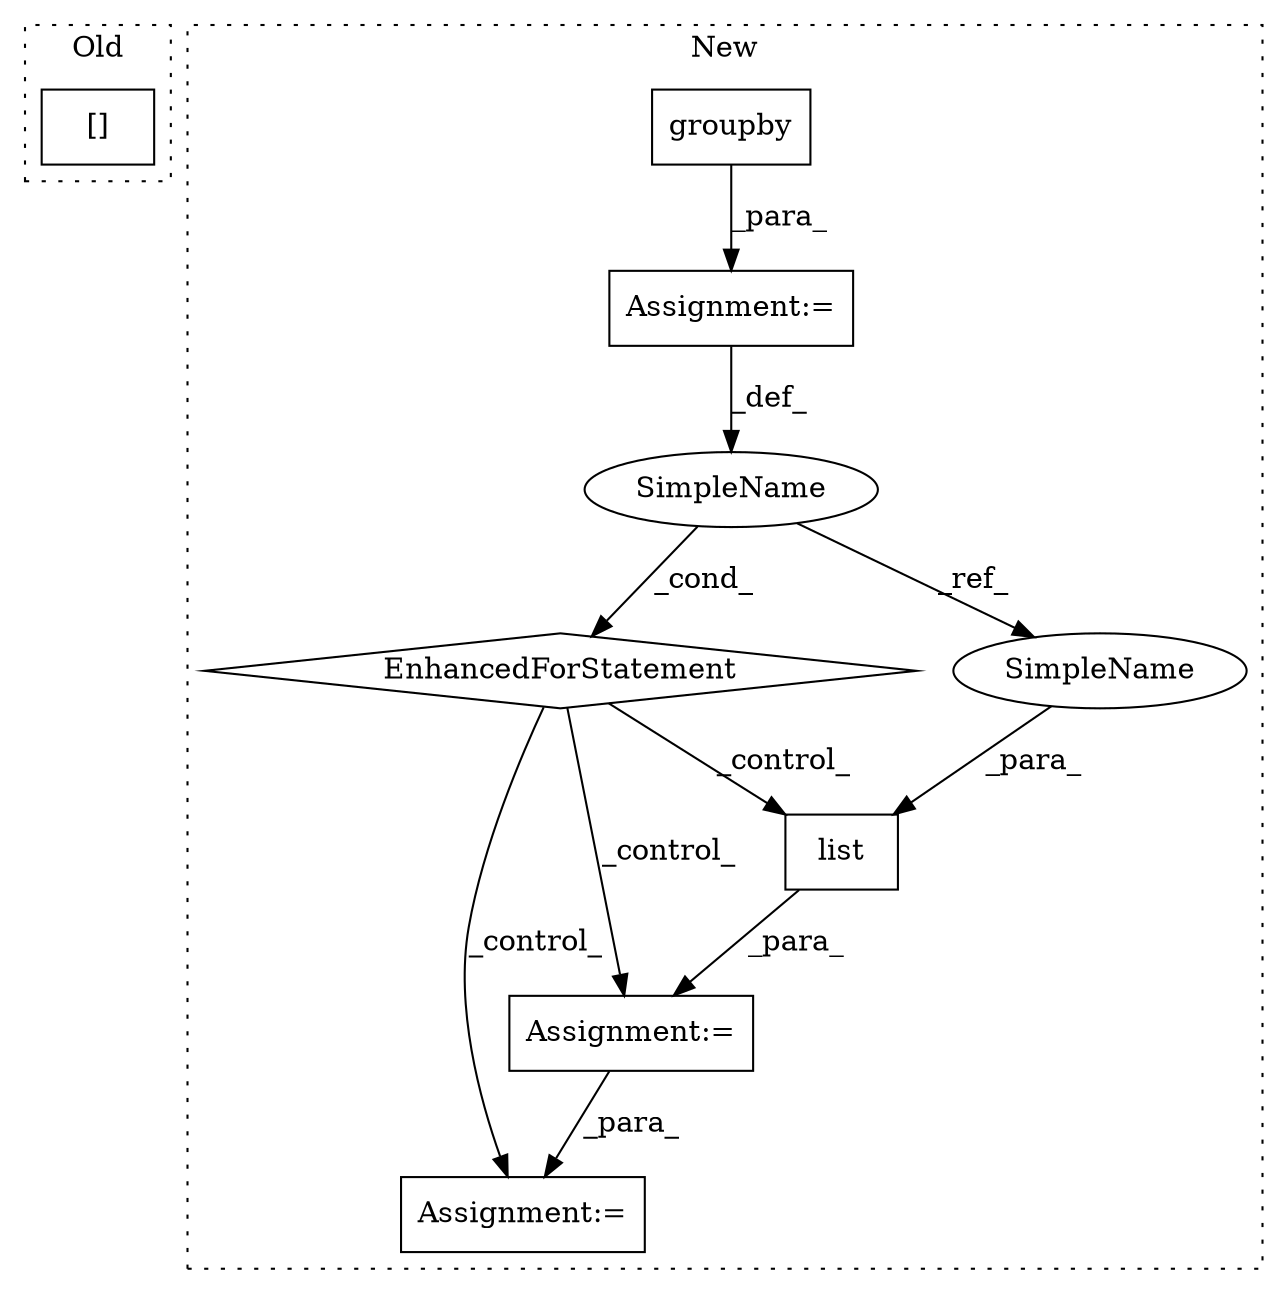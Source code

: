 digraph G {
subgraph cluster0 {
1 [label="[]" a="2" s="4586,4611" l="8,1" shape="box"];
label = "Old";
style="dotted";
}
subgraph cluster1 {
2 [label="groupby" a="32" s="4468,4484" l="8,1" shape="box"];
3 [label="Assignment:=" a="7" s="4375,4485" l="69,2" shape="box"];
4 [label="EnhancedForStatement" a="70" s="4375,4485" l="69,2" shape="diamond"];
5 [label="Assignment:=" a="7" s="4662" l="1" shape="box"];
6 [label="SimpleName" a="42" s="4460" l="5" shape="ellipse"];
7 [label="Assignment:=" a="7" s="4504" l="1" shape="box"];
8 [label="list" a="32" s="4524,4534" l="5,1" shape="box"];
9 [label="SimpleName" a="42" s="4529" l="5" shape="ellipse"];
label = "New";
style="dotted";
}
2 -> 3 [label="_para_"];
3 -> 6 [label="_def_"];
4 -> 8 [label="_control_"];
4 -> 7 [label="_control_"];
4 -> 5 [label="_control_"];
6 -> 4 [label="_cond_"];
6 -> 9 [label="_ref_"];
7 -> 5 [label="_para_"];
8 -> 7 [label="_para_"];
9 -> 8 [label="_para_"];
}